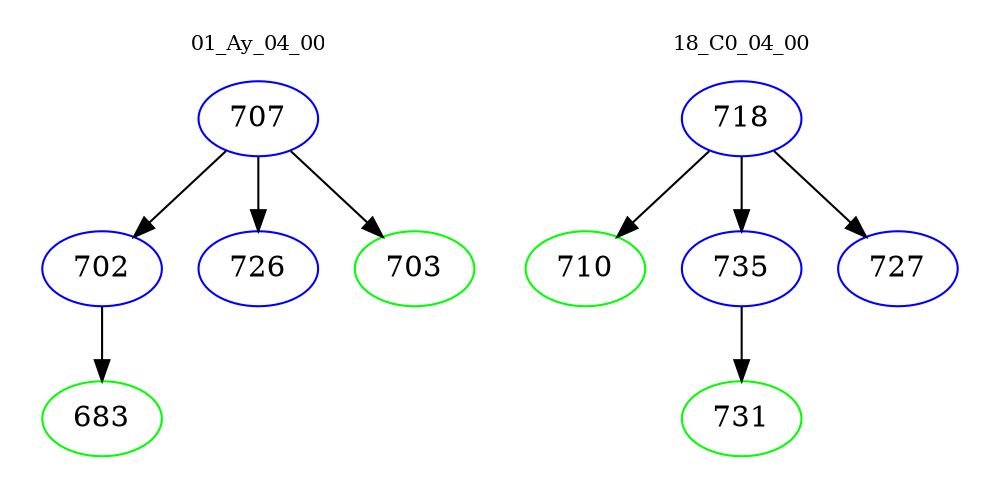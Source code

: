 digraph{
subgraph cluster_0 {
color = white
label = "01_Ay_04_00";
fontsize=10;
T0_707 [label="707", color="blue"]
T0_707 -> T0_702 [color="black"]
T0_702 [label="702", color="blue"]
T0_702 -> T0_683 [color="black"]
T0_683 [label="683", color="green"]
T0_707 -> T0_726 [color="black"]
T0_726 [label="726", color="blue"]
T0_707 -> T0_703 [color="black"]
T0_703 [label="703", color="green"]
}
subgraph cluster_1 {
color = white
label = "18_C0_04_00";
fontsize=10;
T1_718 [label="718", color="blue"]
T1_718 -> T1_710 [color="black"]
T1_710 [label="710", color="green"]
T1_718 -> T1_735 [color="black"]
T1_735 [label="735", color="blue"]
T1_735 -> T1_731 [color="black"]
T1_731 [label="731", color="green"]
T1_718 -> T1_727 [color="black"]
T1_727 [label="727", color="blue"]
}
}
